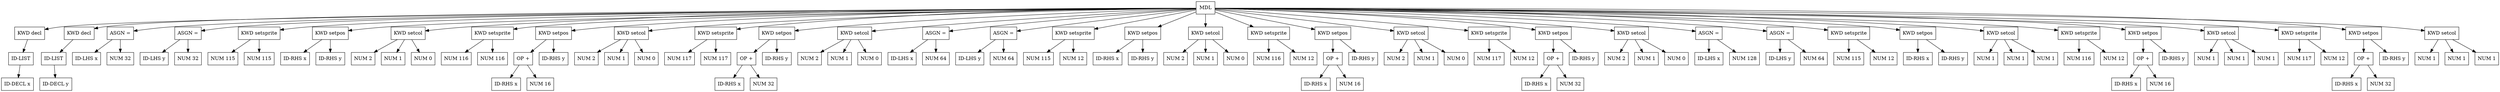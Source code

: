 digraph G {
node [shape = circle];
node9 [ uuid = "66ef84d4-2e31-4cd8-ad0b-d72cb074fc8f" shape = "record" label = "MDL " ];
node10 [ uuid = "459a18d6-5b7d-44b9-bc6a-92a97b6e6e79" shape = "record" label = "KWD decl" ];
node11 [ uuid = "385d092f-dd8f-4143-90c3-7eb96fb9d7b7" shape = "record" label = "ID-LIST " ];
node12 [ uuid = "7fdc403c-5057-4fdb-b903-99294854c709" shape = "record" label = "ID-DECL x" ];
node11 -> node12;
node10 -> node11;
node9 -> node10;
node13 [ uuid = "6f995824-4c76-4031-afff-b8911ab33bf7" shape = "record" label = "KWD decl" ];
node14 [ uuid = "e35adfe6-4316-4ae9-9de7-1a3c2db322b6" shape = "record" label = "ID-LIST " ];
node15 [ uuid = "d5c3b175-3843-47bf-aa21-b694fd563279" shape = "record" label = "ID-DECL y" ];
node14 -> node15;
node13 -> node14;
node9 -> node13;
node17 [ uuid = "20ff7a01-c1c2-4871-9cb4-669c3e4e8259" shape = "record" label = "ASGN =" ];
node16 [ uuid = "04821e83-afa0-4e20-a650-b9e9eab4ddb3" shape = "record" label = "ID-LHS x" ];
node17 -> node16;
node18 [ uuid = "da066b22-430e-4638-b1a1-bd1eec5f1494" shape = "record" label = "NUM 32" ];
node17 -> node18;
node9 -> node17;
node20 [ uuid = "1dd5563d-9706-4438-9cc7-1cc329cfc456" shape = "record" label = "ASGN =" ];
node19 [ uuid = "a99da0f4-4214-4bfe-99fd-6e0c8d51472a" shape = "record" label = "ID-LHS y" ];
node20 -> node19;
node21 [ uuid = "a81edd2e-ec48-4e8a-9337-0c4e6d3f1366" shape = "record" label = "NUM 32" ];
node20 -> node21;
node9 -> node20;
node22 [ uuid = "12c93231-e78a-4247-bbd1-c27393199c7a" shape = "record" label = "KWD setsprite" ];
node23 [ uuid = "876865a0-007c-45a8-9bb2-72dd70b013f5" shape = "record" label = "NUM 115" ];
node22 -> node23;
node24 [ uuid = "ce4ef8fd-5b1d-457f-97bb-61a24adbff91" shape = "record" label = "NUM 115" ];
node22 -> node24;
node9 -> node22;
node25 [ uuid = "344bda06-038a-4521-879f-16336283b29f" shape = "record" label = "KWD setpos" ];
node26 [ uuid = "c2c35249-83ff-421e-9460-a7145ea19bca" shape = "record" label = "ID-RHS x" ];
node25 -> node26;
node27 [ uuid = "17f38d5c-d174-4b56-bb5b-39a1bd7ed773" shape = "record" label = "ID-RHS y" ];
node25 -> node27;
node9 -> node25;
node28 [ uuid = "86e04dee-96d9-4a6e-82f7-7940226347cb" shape = "record" label = "KWD setcol" ];
node29 [ uuid = "4f8b7f96-4ee4-42ed-897a-6e72212266d5" shape = "record" label = "NUM 2" ];
node28 -> node29;
node30 [ uuid = "ed944038-c531-4396-8217-f4353a7bbedb" shape = "record" label = "NUM 1" ];
node28 -> node30;
node31 [ uuid = "9f94acc8-3c64-4d9f-85f2-ef8d8332dc68" shape = "record" label = "NUM 0" ];
node28 -> node31;
node9 -> node28;
node32 [ uuid = "bad1d134-b20a-410e-8b09-4923afe60488" shape = "record" label = "KWD setsprite" ];
node33 [ uuid = "1e03667a-ea6a-4303-ba31-12b71bef78c9" shape = "record" label = "NUM 116" ];
node32 -> node33;
node34 [ uuid = "44b827d8-15bf-4cde-87eb-823a70441837" shape = "record" label = "NUM 116" ];
node32 -> node34;
node9 -> node32;
node35 [ uuid = "ea144afb-b517-47ee-a84c-5bd1ea35577e" shape = "record" label = "KWD setpos" ];
node37 [ uuid = "293f15e7-35b1-4da9-b5e8-b714eabfa851" shape = "record" label = "OP +" ];
node36 [ uuid = "9f82d71b-6ad0-48e1-b961-10589b2f909a" shape = "record" label = "ID-RHS x" ];
node37 -> node36;
node38 [ uuid = "385c6bb3-ace2-4ac9-a8a4-010b2fc76faa" shape = "record" label = "NUM 16" ];
node37 -> node38;
node35 -> node37;
node39 [ uuid = "5a572d7f-2b26-4cc2-a5fa-2631a53f7010" shape = "record" label = "ID-RHS y" ];
node35 -> node39;
node9 -> node35;
node40 [ uuid = "4e978c2c-e95b-4890-aaa9-d4326936d26c" shape = "record" label = "KWD setcol" ];
node41 [ uuid = "8e93367e-51a7-4ff7-9a08-a1099a4b6f76" shape = "record" label = "NUM 2" ];
node40 -> node41;
node42 [ uuid = "da83bbdd-3d2a-48fb-9e6b-f430f0bbf1d7" shape = "record" label = "NUM 1" ];
node40 -> node42;
node43 [ uuid = "c39b3851-b325-4f4c-a099-ee79703c2c38" shape = "record" label = "NUM 0" ];
node40 -> node43;
node9 -> node40;
node44 [ uuid = "7026d813-8c68-40ce-a993-9216de1d01f4" shape = "record" label = "KWD setsprite" ];
node45 [ uuid = "613aa060-f3c3-40a7-9642-9e63c0cd00cf" shape = "record" label = "NUM 117" ];
node44 -> node45;
node46 [ uuid = "ec41f390-5ab6-4640-90f9-fe3027cd3abc" shape = "record" label = "NUM 117" ];
node44 -> node46;
node9 -> node44;
node47 [ uuid = "003b125c-eca5-4e19-9bcd-67aca6101615" shape = "record" label = "KWD setpos" ];
node49 [ uuid = "4f4788be-799e-425e-aced-857998e2dbba" shape = "record" label = "OP +" ];
node48 [ uuid = "a5212e7b-9989-4cd8-bcbb-32e83bdb2cb2" shape = "record" label = "ID-RHS x" ];
node49 -> node48;
node50 [ uuid = "46b0083e-1b29-4f8a-8e90-ed4ef7ca4e44" shape = "record" label = "NUM 32" ];
node49 -> node50;
node47 -> node49;
node51 [ uuid = "8d2d9094-76f0-4ab8-aef4-626002a22ac4" shape = "record" label = "ID-RHS y" ];
node47 -> node51;
node9 -> node47;
node52 [ uuid = "d9de42fe-8434-47aa-99a2-d15955362ef3" shape = "record" label = "KWD setcol" ];
node53 [ uuid = "d5dcb348-ecd8-448a-9bcc-23e99616ce16" shape = "record" label = "NUM 2" ];
node52 -> node53;
node54 [ uuid = "cf1c2211-30c8-4ad7-8ac0-b6cc50afbbc5" shape = "record" label = "NUM 1" ];
node52 -> node54;
node55 [ uuid = "98fa0abd-9684-45c9-a3f8-d9ccaca21d84" shape = "record" label = "NUM 0" ];
node52 -> node55;
node9 -> node52;
node57 [ uuid = "96a60f1e-0d39-4142-bfea-d06cd3742d18" shape = "record" label = "ASGN =" ];
node56 [ uuid = "3e886246-2eef-4eb7-9ce1-f5e4aae0f842" shape = "record" label = "ID-LHS x" ];
node57 -> node56;
node58 [ uuid = "55fa0b13-747d-4a33-8942-823746e58914" shape = "record" label = "NUM 64" ];
node57 -> node58;
node9 -> node57;
node60 [ uuid = "a7581dd8-8290-465b-8b67-bd8c712b7bf1" shape = "record" label = "ASGN =" ];
node59 [ uuid = "8ebb89d8-2f08-4922-9c4e-40ca28880420" shape = "record" label = "ID-LHS y" ];
node60 -> node59;
node61 [ uuid = "0262c34e-57b7-42e1-bdfb-4e1d40051175" shape = "record" label = "NUM 64" ];
node60 -> node61;
node9 -> node60;
node62 [ uuid = "b27eede7-1e6d-42c3-9ce3-ad67c97bb148" shape = "record" label = "KWD setsprite" ];
node63 [ uuid = "888d25fb-e331-4b80-8760-939cbb54837d" shape = "record" label = "NUM 115" ];
node62 -> node63;
node64 [ uuid = "1e802414-3d43-4150-a85f-7063090d2525" shape = "record" label = "NUM 12" ];
node62 -> node64;
node9 -> node62;
node65 [ uuid = "439092c0-9f4d-48ee-aedf-d7e87d6b6966" shape = "record" label = "KWD setpos" ];
node66 [ uuid = "26293ada-2a00-4aec-a7d7-d26439036977" shape = "record" label = "ID-RHS x" ];
node65 -> node66;
node67 [ uuid = "ad03a9e7-93bf-4211-a599-977b7f540cf3" shape = "record" label = "ID-RHS y" ];
node65 -> node67;
node9 -> node65;
node68 [ uuid = "090b330b-36d6-4052-a435-481ded91f573" shape = "record" label = "KWD setcol" ];
node69 [ uuid = "0f13b351-92b7-419d-9a80-d2e630444ca0" shape = "record" label = "NUM 2" ];
node68 -> node69;
node70 [ uuid = "0746ae45-0e06-4d9d-8309-415f1e3fa54c" shape = "record" label = "NUM 1" ];
node68 -> node70;
node71 [ uuid = "d44544ab-061b-42f5-9874-89c52fd7ca1d" shape = "record" label = "NUM 0" ];
node68 -> node71;
node9 -> node68;
node72 [ uuid = "13d90ffb-d660-4fb8-8f42-9af8f4f10651" shape = "record" label = "KWD setsprite" ];
node73 [ uuid = "4218152b-e8fd-43c4-b534-8f39a143b332" shape = "record" label = "NUM 116" ];
node72 -> node73;
node74 [ uuid = "4c7f7c17-38a4-4385-89dd-a66f862790fb" shape = "record" label = "NUM 12" ];
node72 -> node74;
node9 -> node72;
node75 [ uuid = "cae44944-2efc-4a4d-aaf9-6d65ff146e18" shape = "record" label = "KWD setpos" ];
node77 [ uuid = "e79a9d36-9c93-4798-b356-d29988c0dac8" shape = "record" label = "OP +" ];
node76 [ uuid = "cd62f452-6bb4-4f7e-8516-4c48a33313b9" shape = "record" label = "ID-RHS x" ];
node77 -> node76;
node78 [ uuid = "7b9a5d03-72a8-4923-a303-2b7a302992ee" shape = "record" label = "NUM 16" ];
node77 -> node78;
node75 -> node77;
node79 [ uuid = "256d55fe-4adf-4c7a-b4c3-a0b92913c62f" shape = "record" label = "ID-RHS y" ];
node75 -> node79;
node9 -> node75;
node80 [ uuid = "58a6734f-63e5-4018-8f19-ac0f245f948a" shape = "record" label = "KWD setcol" ];
node81 [ uuid = "2f03f36a-0e81-4ce8-a23c-e2afcf4032f7" shape = "record" label = "NUM 2" ];
node80 -> node81;
node82 [ uuid = "e9599fbe-2a20-4822-8d70-ab5b786854c4" shape = "record" label = "NUM 1" ];
node80 -> node82;
node83 [ uuid = "0df5c984-dfcf-4e96-bbae-a6f1d3010471" shape = "record" label = "NUM 0" ];
node80 -> node83;
node9 -> node80;
node84 [ uuid = "503430a3-0e6f-4cc5-b9ed-4ed7f6d589cc" shape = "record" label = "KWD setsprite" ];
node85 [ uuid = "71d4ca51-1930-4c5e-992c-660ee6d3081b" shape = "record" label = "NUM 117" ];
node84 -> node85;
node86 [ uuid = "88aee78f-c749-4ca0-8a35-2553bc3727fd" shape = "record" label = "NUM 12" ];
node84 -> node86;
node9 -> node84;
node87 [ uuid = "388cf897-1494-4a70-b24b-833bbf70e0d2" shape = "record" label = "KWD setpos" ];
node89 [ uuid = "12e28f07-5d55-4722-9e15-25491d775895" shape = "record" label = "OP +" ];
node88 [ uuid = "eea629e8-09e5-4712-bffb-82735875a6c2" shape = "record" label = "ID-RHS x" ];
node89 -> node88;
node90 [ uuid = "14100b27-0419-455c-9a5d-8f5078ec7299" shape = "record" label = "NUM 32" ];
node89 -> node90;
node87 -> node89;
node91 [ uuid = "a19f0787-3732-4a91-991f-77ef94116e96" shape = "record" label = "ID-RHS y" ];
node87 -> node91;
node9 -> node87;
node92 [ uuid = "5c57ae0b-6de2-426b-821c-430278490c39" shape = "record" label = "KWD setcol" ];
node93 [ uuid = "007979d4-b348-4b07-ac7c-52fc0dab8b97" shape = "record" label = "NUM 2" ];
node92 -> node93;
node94 [ uuid = "368e68cf-9cdf-4cc2-b58b-6410c0b8d273" shape = "record" label = "NUM 1" ];
node92 -> node94;
node95 [ uuid = "11884aa5-449b-4305-a644-640343132873" shape = "record" label = "NUM 0" ];
node92 -> node95;
node9 -> node92;
node97 [ uuid = "2b510ef8-6ecd-4f12-9ed3-aa2ca3f76d16" shape = "record" label = "ASGN =" ];
node96 [ uuid = "e781ca62-8768-44f1-8b9c-ede869ae378e" shape = "record" label = "ID-LHS x" ];
node97 -> node96;
node98 [ uuid = "6b8aedd9-fb14-4086-a2bb-5d68c2538158" shape = "record" label = "NUM 128" ];
node97 -> node98;
node9 -> node97;
node100 [ uuid = "5ea86989-66ac-4006-86b3-8f09b3fd8201" shape = "record" label = "ASGN =" ];
node99 [ uuid = "26d6b1cd-0691-49fb-b7e7-1257e072fa2b" shape = "record" label = "ID-LHS y" ];
node100 -> node99;
node101 [ uuid = "681f0d7c-ce65-499a-a790-9fbf6491fcea" shape = "record" label = "NUM 64" ];
node100 -> node101;
node9 -> node100;
node102 [ uuid = "348d63f0-c98f-4555-8a7e-a9dfa4aabae4" shape = "record" label = "KWD setsprite" ];
node103 [ uuid = "726eafee-3aba-497f-b3ef-748bb47c08b3" shape = "record" label = "NUM 115" ];
node102 -> node103;
node104 [ uuid = "f27e0c1a-77a4-4584-9919-6c4849791b29" shape = "record" label = "NUM 12" ];
node102 -> node104;
node9 -> node102;
node105 [ uuid = "896ffe8a-515d-4be3-bf4f-d3cbcb834b0d" shape = "record" label = "KWD setpos" ];
node106 [ uuid = "b6a62f3a-1598-4e6e-ad3a-3aeb7bcc3826" shape = "record" label = "ID-RHS x" ];
node105 -> node106;
node107 [ uuid = "3b150628-daf5-46dc-aa6f-765c9686ea9a" shape = "record" label = "ID-RHS y" ];
node105 -> node107;
node9 -> node105;
node108 [ uuid = "6af1a82a-a055-4020-9d1e-b697ddaa2282" shape = "record" label = "KWD setcol" ];
node109 [ uuid = "ae0a4bd1-0f39-4165-8ac6-600acd5cff68" shape = "record" label = "NUM 1" ];
node108 -> node109;
node110 [ uuid = "6b92d8a9-6f40-43c1-b35a-53593bff8a8d" shape = "record" label = "NUM 1" ];
node108 -> node110;
node111 [ uuid = "9dd3deae-57dd-4c9b-a3e8-a2f0c545a4cf" shape = "record" label = "NUM 1" ];
node108 -> node111;
node9 -> node108;
node112 [ uuid = "73a76dc8-c234-40ae-a5fd-eecf0e28b319" shape = "record" label = "KWD setsprite" ];
node113 [ uuid = "715a27c0-10b3-4bf9-a210-f26c0978783f" shape = "record" label = "NUM 116" ];
node112 -> node113;
node114 [ uuid = "441229d1-4980-4add-bde4-aa06fc1ae1a5" shape = "record" label = "NUM 12" ];
node112 -> node114;
node9 -> node112;
node115 [ uuid = "25fd7428-d973-4e6f-bb4a-2bcae4cb4934" shape = "record" label = "KWD setpos" ];
node117 [ uuid = "cdc55cb9-f4b8-465d-a57c-1f880a2a2b8f" shape = "record" label = "OP +" ];
node116 [ uuid = "295db1e5-96bf-44cc-85a7-5e22875c0fe0" shape = "record" label = "ID-RHS x" ];
node117 -> node116;
node118 [ uuid = "db26882a-a6c2-4ad1-8e73-6331800c521a" shape = "record" label = "NUM 16" ];
node117 -> node118;
node115 -> node117;
node119 [ uuid = "e78b1035-609c-4f89-abf6-6f74b924c2a0" shape = "record" label = "ID-RHS y" ];
node115 -> node119;
node9 -> node115;
node120 [ uuid = "16f4aa57-b11b-446a-ade5-96ab09e1b7ab" shape = "record" label = "KWD setcol" ];
node121 [ uuid = "c3472867-0c00-4cf8-acf1-5fb76f88e88d" shape = "record" label = "NUM 1" ];
node120 -> node121;
node122 [ uuid = "6168191d-a617-4655-b3f8-8aeb34673f80" shape = "record" label = "NUM 1" ];
node120 -> node122;
node123 [ uuid = "ac1500ab-106d-41b7-a409-4b0240553537" shape = "record" label = "NUM 1" ];
node120 -> node123;
node9 -> node120;
node124 [ uuid = "c5820f08-a822-4bf1-8c41-28c1dce49bee" shape = "record" label = "KWD setsprite" ];
node125 [ uuid = "7b01a3fa-4575-4b43-86c0-4b87d90ddc8b" shape = "record" label = "NUM 117" ];
node124 -> node125;
node126 [ uuid = "fa31268a-b0d8-4788-adb2-5527bc7510c8" shape = "record" label = "NUM 12" ];
node124 -> node126;
node9 -> node124;
node127 [ uuid = "aa4c8474-03a5-4d31-955a-7b9ae45ec6d8" shape = "record" label = "KWD setpos" ];
node129 [ uuid = "650eabc5-376d-4863-89fe-c50448f5d3d8" shape = "record" label = "OP +" ];
node128 [ uuid = "33fb6d8f-568a-4c6d-891c-47be7fe45617" shape = "record" label = "ID-RHS x" ];
node129 -> node128;
node130 [ uuid = "3ee96306-2d73-4a61-a443-c88cc8b1042e" shape = "record" label = "NUM 32" ];
node129 -> node130;
node127 -> node129;
node131 [ uuid = "480262fc-23e4-4eb2-9b85-d0e0340dc9b0" shape = "record" label = "ID-RHS y" ];
node127 -> node131;
node9 -> node127;
node132 [ uuid = "d1702e53-7ed9-45bf-92e3-82febeec9089" shape = "record" label = "KWD setcol" ];
node133 [ uuid = "e7ede44c-07bc-4709-8491-7b767d9adc6e" shape = "record" label = "NUM 1" ];
node132 -> node133;
node134 [ uuid = "9caf7e50-6fa3-482f-9d75-a73c6d1fc021" shape = "record" label = "NUM 1" ];
node132 -> node134;
node135 [ uuid = "997f70e8-2e31-4bc4-b278-168995b1234e" shape = "record" label = "NUM 1" ];
node132 -> node135;
node9 -> node132;
}
